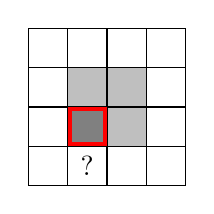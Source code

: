 \begin{tikzpicture}[every node/.style={minimum size=.5cm-\pgflinewidth, outer sep=0pt}]%
    \node[] at (0.25,+0.75) {};
    \node[fill=gray] at (0.75,+0.75) {};
    \node[fill=lightgray] at (1.25,+0.75) {};
    \node[] at (0.75,+0.25) {?};
    \node[fill=lightgray] at (0.75,+1.25) {};
    \node[] at (1.75,+0.75) {};
    \node[fill=lightgray] at (1.25,+1.25) {};
    \node[] at (1.75,+1.25) {};
    \draw[step=0.5cm,color=black] (0,0) grid (2,2);
    \draw[color=red,line width=0.5mm] (0.525,0.525) rectangle +(0.45,0.45);
\end{tikzpicture}%
